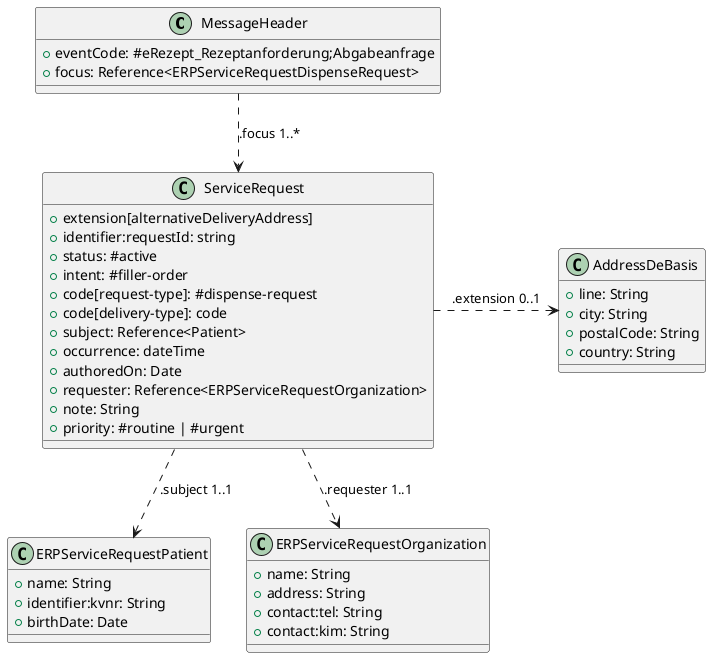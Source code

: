 @startuml "DispenseRequest_Class"
!define RECTANGLE class

RECTANGLE "MessageHeader" as MH {
    +eventCode: #eRezept_Rezeptanforderung;Abgabeanfrage
    +focus: Reference<ERPServiceRequestDispenseRequest>
}


RECTANGLE "ServiceRequest" as SR {
    +extension[alternativeDeliveryAddress]
    +identifier:requestId: string
    +status: #active
    +intent: #filler-order
    +code[request-type]: #dispense-request
    +code[delivery-type]: code
    +subject: Reference<Patient>
    +occurrence: dateTime
    +authoredOn: Date
    +requester: Reference<ERPServiceRequestOrganization>
    +note: String
    +priority: #routine | #urgent
}

RECTANGLE "ERPServiceRequestPatient" as P {
    +name: String
    +identifier:kvnr: String
    +birthDate: Date
}

RECTANGLE "ERPServiceRequestOrganization" as O {
    +name: String
    +address: String
    +contact:tel: String
    +contact:kim: String
}

RECTANGLE "AddressDeBasis" as Adr {
    +line: String
    +city: String
    +postalCode: String
    +country: String
}

MH .down.> SR : .focus 1..*
SR .down.> P : .subject 1..1
SR .down.> O : .requester 1..1
SR .right.> Adr : .extension 0..1
@enduml
